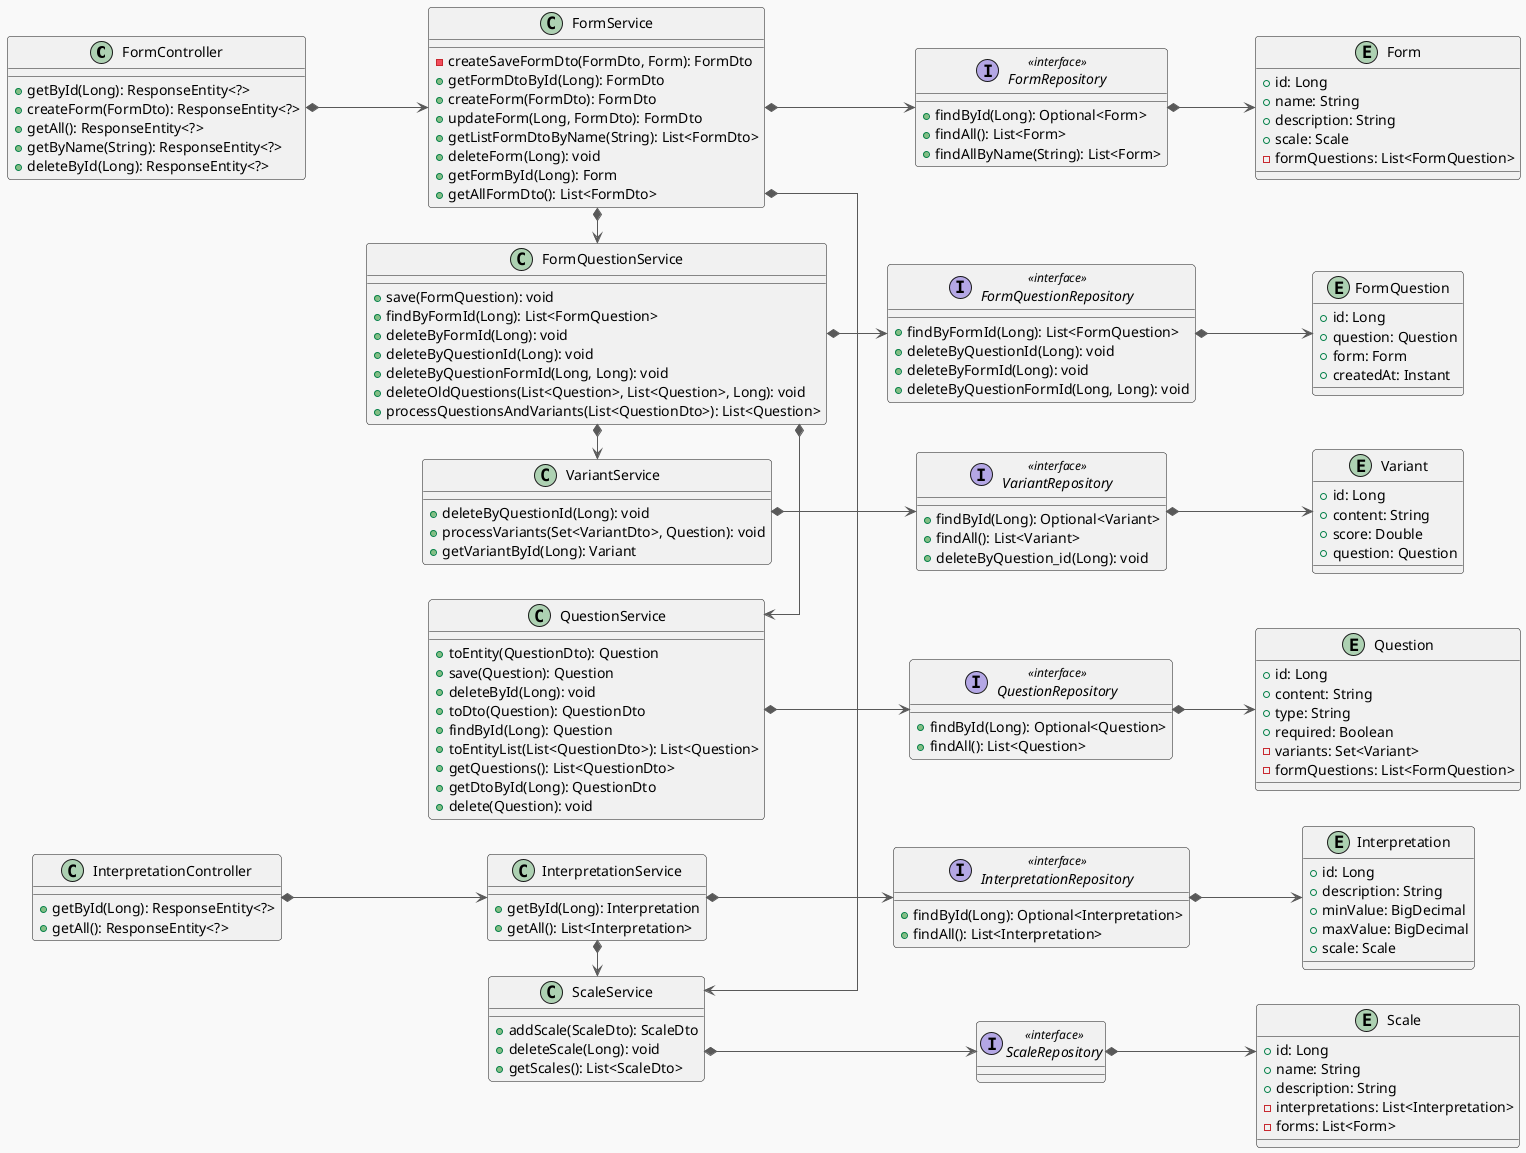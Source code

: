 @startuml

!theme mars
top to bottom direction
skinparam linetype ortho
left to right direction

class FormController {
  + getById(Long): ResponseEntity<?>
  + createForm(FormDto): ResponseEntity<?>
  + getAll(): ResponseEntity<?>
  + getByName(String): ResponseEntity<?>
  + deleteById(Long): ResponseEntity<?>
}
interface FormQuestionRepository << interface >> {
  + findByFormId(Long): List<FormQuestion>
  + deleteByQuestionId(Long): void
  + deleteByFormId(Long): void
  + deleteByQuestionFormId(Long, Long): void
}
interface FormRepository << interface >> {
  + findById(Long): Optional<Form>
  + findAll(): List<Form>
  + findAllByName(String): List<Form>
}
class FormService {
  - createSaveFormDto(FormDto, Form): FormDto
  + getFormDtoById(Long): FormDto
  + createForm(FormDto): FormDto
  + updateForm(Long, FormDto): FormDto
  + getListFormDtoByName(String): List<FormDto>
  + deleteForm(Long): void
  + getFormById(Long): Form
  + getAllFormDto(): List<FormDto>
}
class InterpretationController {
  + getById(Long): ResponseEntity<?>
  + getAll(): ResponseEntity<?>
}
interface InterpretationRepository << interface >> {
  + findById(Long): Optional<Interpretation>
  + findAll(): List<Interpretation>
}
class InterpretationService {
  + getById(Long): Interpretation
  + getAll(): List<Interpretation>
}
interface QuestionRepository << interface >> {
  + findById(Long): Optional<Question>
  + findAll(): List<Question>
}
class QuestionService {
  + toEntity(QuestionDto): Question
  + save(Question): Question
  + deleteById(Long): void
  + toDto(Question): QuestionDto
  + findById(Long): Question
  + toEntityList(List<QuestionDto>): List<Question>
  + getQuestions(): List<QuestionDto>
  + getDtoById(Long): QuestionDto
  + delete(Question): void
}
interface ScaleRepository << interface >>
class ScaleService {
  + addScale(ScaleDto): ScaleDto
  + deleteScale(Long): void
  + getScales(): List<ScaleDto>
}
interface VariantRepository << interface >> {
  + findById(Long): Optional<Variant>
  + findAll(): List<Variant>
  + deleteByQuestion_id(Long): void
}
class VariantService {
  + deleteByQuestionId(Long): void
  + processVariants(Set<VariantDto>, Question): void
  + getVariantById(Long): Variant
}
class FormQuestionService{
    + save(FormQuestion): void
    + findByFormId(Long): List<FormQuestion>
    + deleteByFormId(Long): void
    + deleteByQuestionId(Long): void
    + deleteByQuestionFormId(Long, Long): void
    + deleteOldQuestions(List<Question>, List<Question>, Long): void
    + processQuestionsAndVariants(List<QuestionDto>): List<Question>
}
entity Form{
 + id: Long
 + name: String
 + description: String
 + scale: Scale
 - formQuestions: List<FormQuestion>
}
entity FormQuestion{
    + id: Long
    + question: Question
    + form: Form
    + createdAt: Instant
}
entity Interpretation{
    + id: Long
    + description: String
    + minValue: BigDecimal
    + maxValue: BigDecimal
    + scale: Scale
}
entity Scale{
    + id: Long
    + name: String
    + description: String
    - interpretations: List<Interpretation>
    - forms: List<Form>
}
entity Question{
    + id: Long
    + content: String
    + type: String
    + required: Boolean
    - variants: Set<Variant>
    - formQuestions: List<FormQuestion>
}
entity Variant{
    + id: Long
    + content: String
    + score: Double
    + question: Question
}


FormQuestionService       *-[#595959,plain]-> FormQuestionRepository
FormQuestionService              *-[#595959,plain]> QuestionService
FormQuestionService              *-[#595959,plain]> VariantService
FormService              *-[#595959,plain]> FormQuestionService
FormService              *-[#595959,plain]-> FormRepository
FormService              *-[#595959,plain]> ScaleService
FormController           *-[#595959,plain]-> FormService
InterpretationController *-[#595959,plain]-> InterpretationService
InterpretationService    *-[#595959,plain]-> InterpretationRepository
InterpretationService    *-[#595959,plain]> ScaleService
QuestionService          *-[#595959,plain]-> QuestionRepository
ScaleService             *-[#595959,plain]-> ScaleRepository
VariantService           *-[#595959,plain]-> VariantRepository
FormRepository              *-[#595959,plain]-> Form
FormQuestionRepository              *-[#595959,plain]-> FormQuestion
InterpretationRepository              *-[#595959,plain]-> Interpretation
ScaleRepository              *-[#595959,plain]-> Scale
QuestionRepository              *-[#595959,plain]-> Question
VariantRepository              *-[#595959,plain]-> Variant

@enduml
